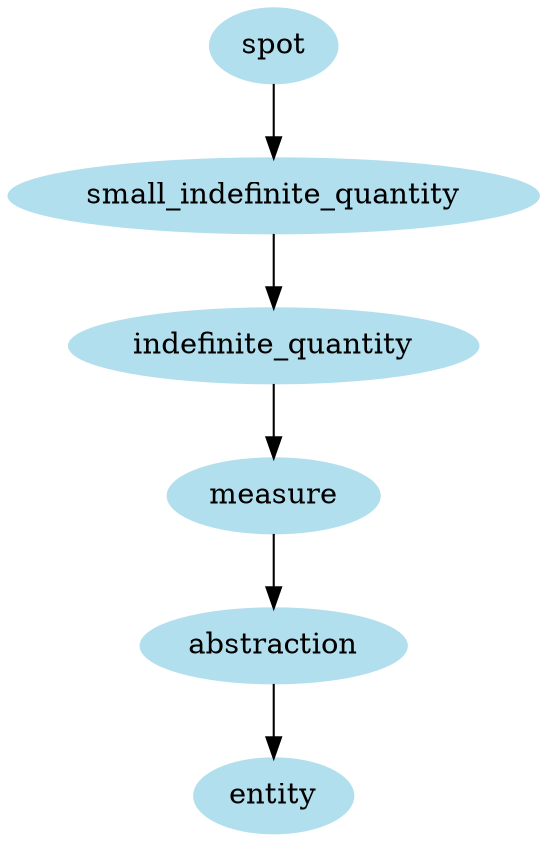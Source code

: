 digraph unix {
	node [color=lightblue2 style=filled]
	size="6,6"
	spot -> small_indefinite_quantity
	small_indefinite_quantity -> indefinite_quantity
	indefinite_quantity -> measure
	measure -> abstraction
	abstraction -> entity
}
